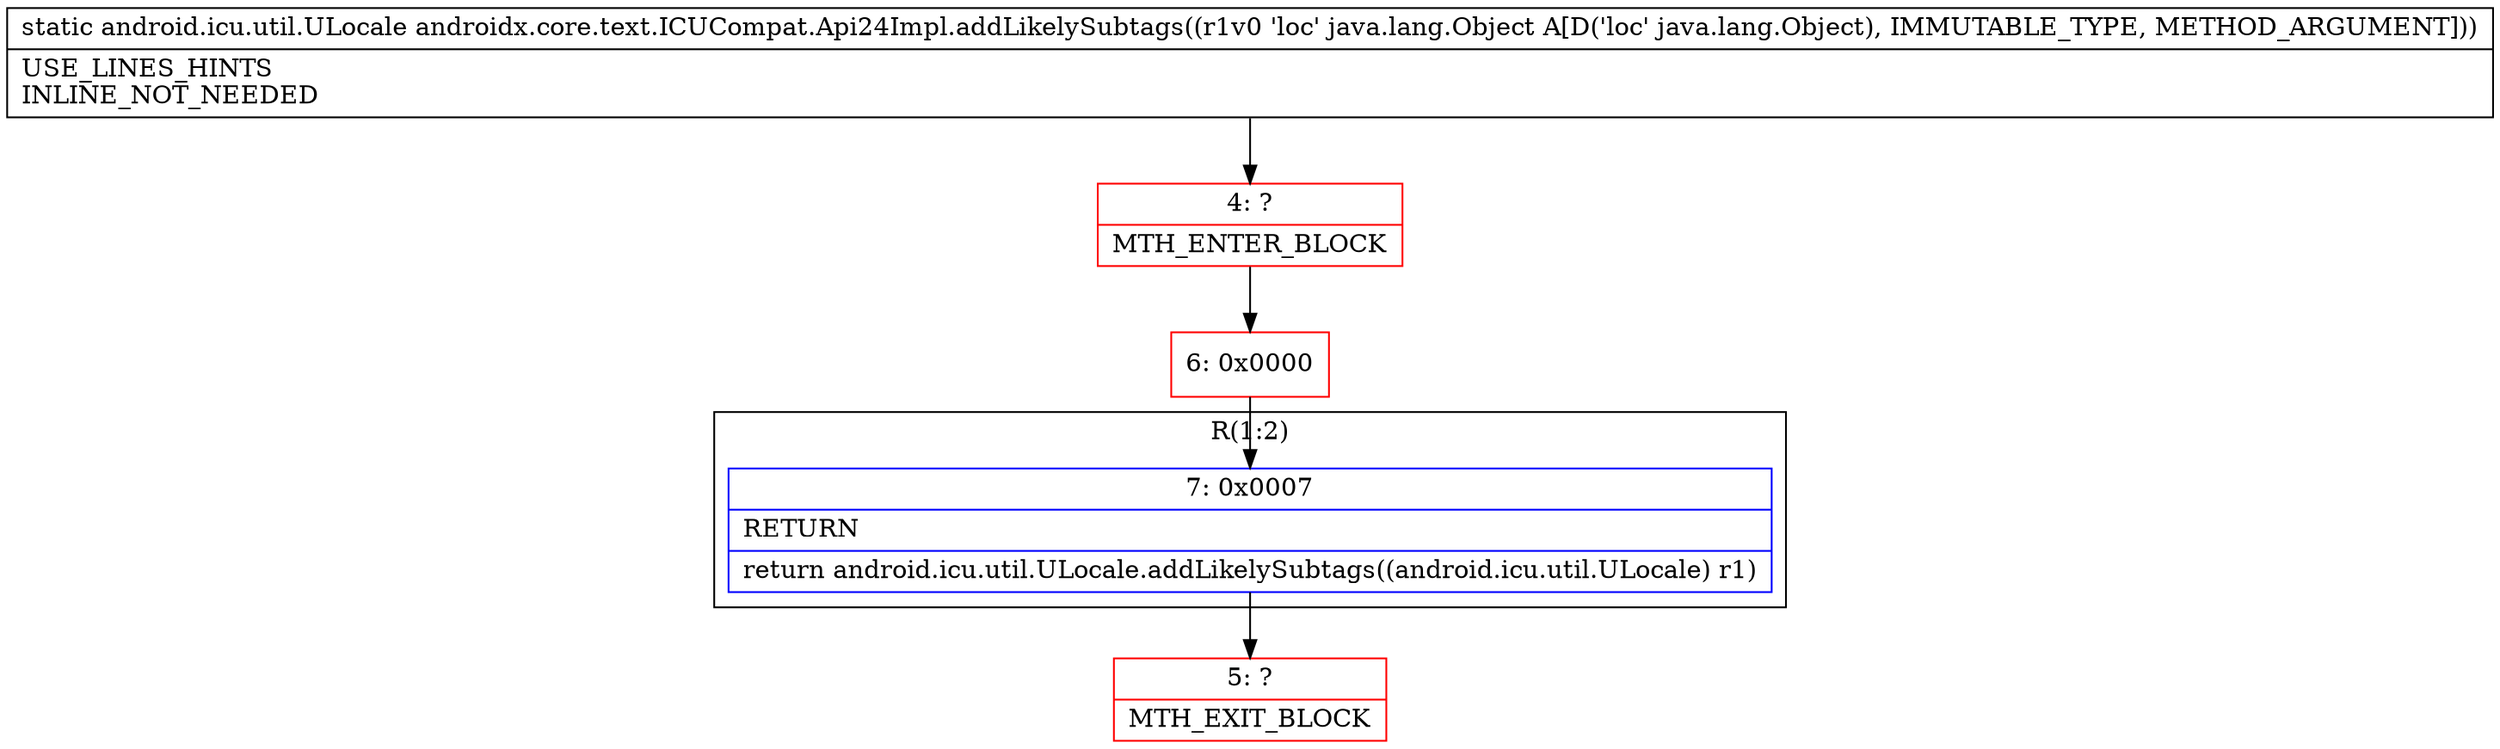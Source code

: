 digraph "CFG forandroidx.core.text.ICUCompat.Api24Impl.addLikelySubtags(Ljava\/lang\/Object;)Landroid\/icu\/util\/ULocale;" {
subgraph cluster_Region_1946654010 {
label = "R(1:2)";
node [shape=record,color=blue];
Node_7 [shape=record,label="{7\:\ 0x0007|RETURN\l|return android.icu.util.ULocale.addLikelySubtags((android.icu.util.ULocale) r1)\l}"];
}
Node_4 [shape=record,color=red,label="{4\:\ ?|MTH_ENTER_BLOCK\l}"];
Node_6 [shape=record,color=red,label="{6\:\ 0x0000}"];
Node_5 [shape=record,color=red,label="{5\:\ ?|MTH_EXIT_BLOCK\l}"];
MethodNode[shape=record,label="{static android.icu.util.ULocale androidx.core.text.ICUCompat.Api24Impl.addLikelySubtags((r1v0 'loc' java.lang.Object A[D('loc' java.lang.Object), IMMUTABLE_TYPE, METHOD_ARGUMENT]))  | USE_LINES_HINTS\lINLINE_NOT_NEEDED\l}"];
MethodNode -> Node_4;Node_7 -> Node_5;
Node_4 -> Node_6;
Node_6 -> Node_7;
}

